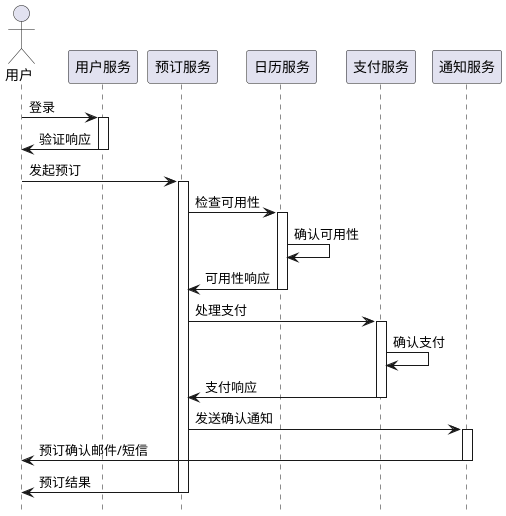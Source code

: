 @startuml
hide footbox
actor 用户
participant "用户服务" as U
participant "预订服务" as B
participant "日历服务" as C
participant "支付服务" as P
participant "通知服务" as N

用户 -> U : 登录
activate U
U -> 用户 : 验证响应
deactivate U

用户 -> B : 发起预订
activate B
B -> C : 检查可用性
activate C
C -> C : 确认可用性
C -> B : 可用性响应
deactivate C

B -> P : 处理支付
activate P
P -> P : 确认支付
P -> B : 支付响应
deactivate P

B -> N : 发送确认通知
activate N
N -> 用户 : 预订确认邮件/短信
deactivate N

B -> 用户 : 预订结果
deactivate B
@enduml
